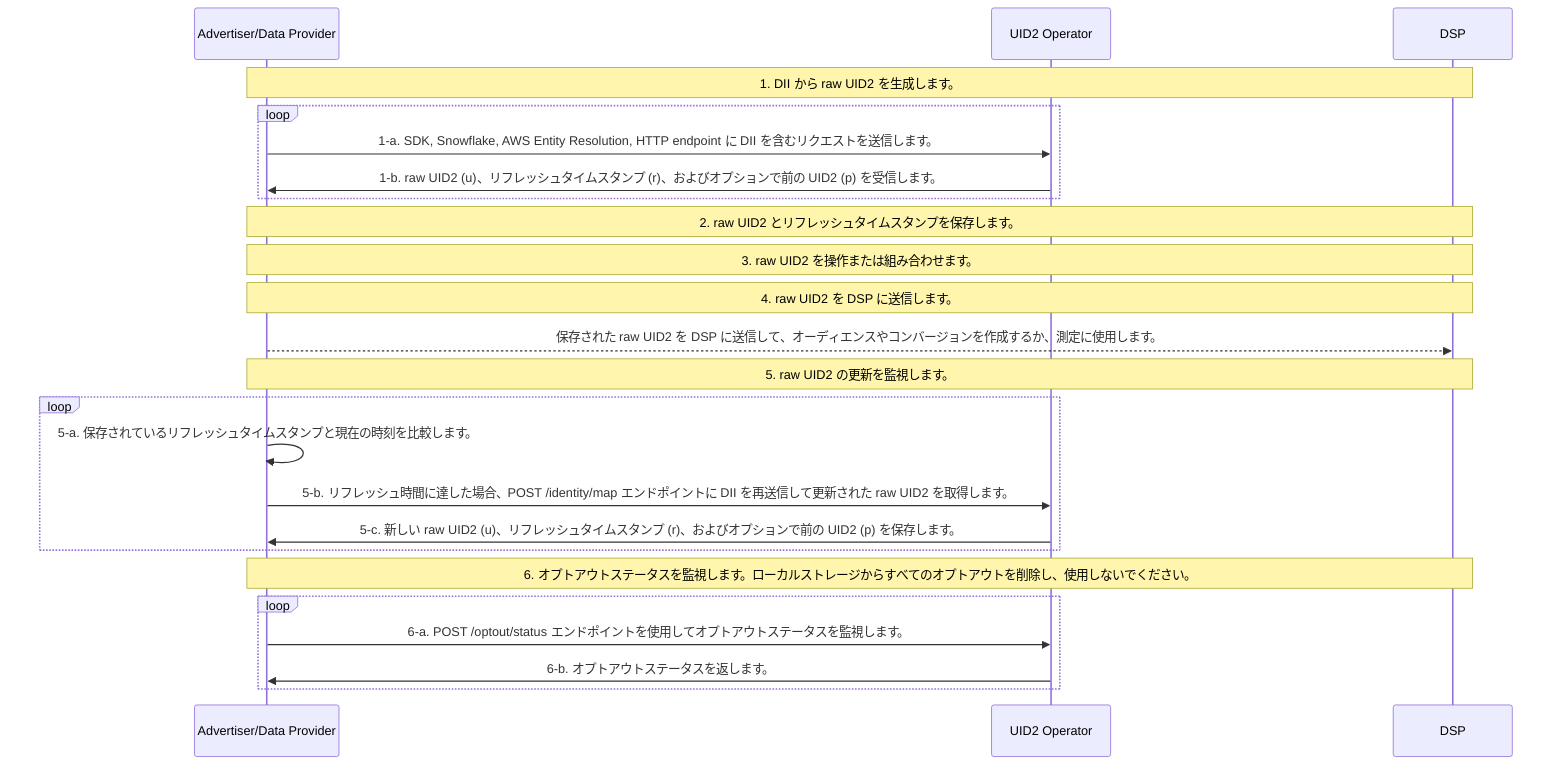 %%26/6/25: V3 API Update - Updated diagram to use V3 identity map API with refresh timestamps instead of salt bucket monitoring.

  sequenceDiagram
    participant ADP as Advertiser/Data Provider
    participant UID as UID2 Operator
    participant DSP
    Note over ADP,DSP: 1. DII から raw UID2 を生成します。
        loop 
    ADP->>UID: 1-a. SDK, Snowflake, AWS Entity Resolution, HTTP endpoint に DII を含むリクエストを送信します。
    UID->>ADP: 1-b. raw UID2 (u)、リフレッシュタイムスタンプ (r)、およびオプションで前の UID2 (p) を受信します。
    end
    Note over ADP,DSP: 2. raw UID2 とリフレッシュタイムスタンプを保存します。
    Note over ADP,DSP: 3. raw UID2 を操作または組み合わせます。
     Note over ADP,DSP: 4. raw UID2 を DSP に送信します。
    ADP-->>DSP: 保存された raw UID2 を DSP に送信して、オーディエンスやコンバージョンを作成するか、測定に使用します。
    Note over ADP,DSP: 5. raw UID2 の更新を監視します。
    loop
      ADP->>ADP: 5-a. 保存されているリフレッシュタイムスタンプと現在の時刻を比較します。
      ADP->>UID: 5-b. リフレッシュ時間に達した場合、POST /identity/map エンドポイントに DII を再送信して更新された raw UID2 を取得します。
      UID->>ADP: 5-c. 新しい raw UID2 (u)、リフレッシュタイムスタンプ (r)、およびオプションで前の UID2 (p) を保存します。
    end
    Note over ADP,DSP: 6. オプトアウトステータスを監視します。ローカルストレージからすべてのオプトアウトを削除し、使用しないでください。
    loop
       ADP->>UID: 6-a. POST /optout/status エンドポイントを使用してオプトアウトステータスを監視します。
       UID->>ADP: 6-b. オプトアウトステータスを返します。
    end

%% URL:
%% https://mermaid.live/edit#pako:eNpNj81qxCAUhV8lnLUETaKJbtsuu-quuJHxTibQ6OAodBry7rUZWgp3cX8O5zt3wyl6gkHTgGGltLrF13GzoWks8oVWsjC1PcdEt2xhw16VruT4dg8nmJwKMZSrd5meFzcnt_4uyS85ptcH4OAwXF2A2fAJIzrdKq71OEpZq5OS4Q4z9H07dZrrQXOluZTDzvAVY3UVrRgHOSnFharXSTCkWOYLzNl93Ogwfz-UD_6cfn75H_DlSPSnTxQ8padYQobp928lN1Ka